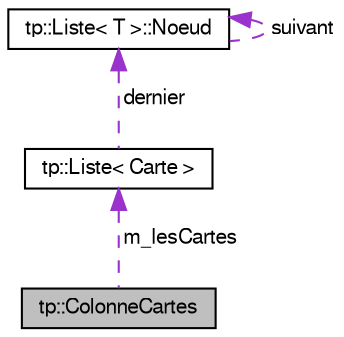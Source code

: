 digraph G
{
  edge [fontname="FreeSans",fontsize="10",labelfontname="FreeSans",labelfontsize="10"];
  node [fontname="FreeSans",fontsize="10",shape=record];
  Node1 [label="tp::ColonneCartes",height=0.2,width=0.4,color="black", fillcolor="grey75", style="filled" fontcolor="black"];
  Node2 -> Node1 [dir="back",color="darkorchid3",fontsize="10",style="dashed",label=" m_lesCartes" ,fontname="FreeSans"];
  Node2 [label="tp::Liste\< Carte \>",height=0.2,width=0.4,color="black", fillcolor="white", style="filled",URL="$classtp_1_1_liste.html"];
  Node3 -> Node2 [dir="back",color="darkorchid3",fontsize="10",style="dashed",label=" dernier" ,fontname="FreeSans"];
  Node3 [label="tp::Liste\< T \>::Noeud",height=0.2,width=0.4,color="black", fillcolor="white", style="filled",URL="$classtp_1_1_liste_1_1_noeud.html",tooltip="classe interne representant un noeud typique"];
  Node3 -> Node3 [dir="back",color="darkorchid3",fontsize="10",style="dashed",label=" suivant" ,fontname="FreeSans"];
}
